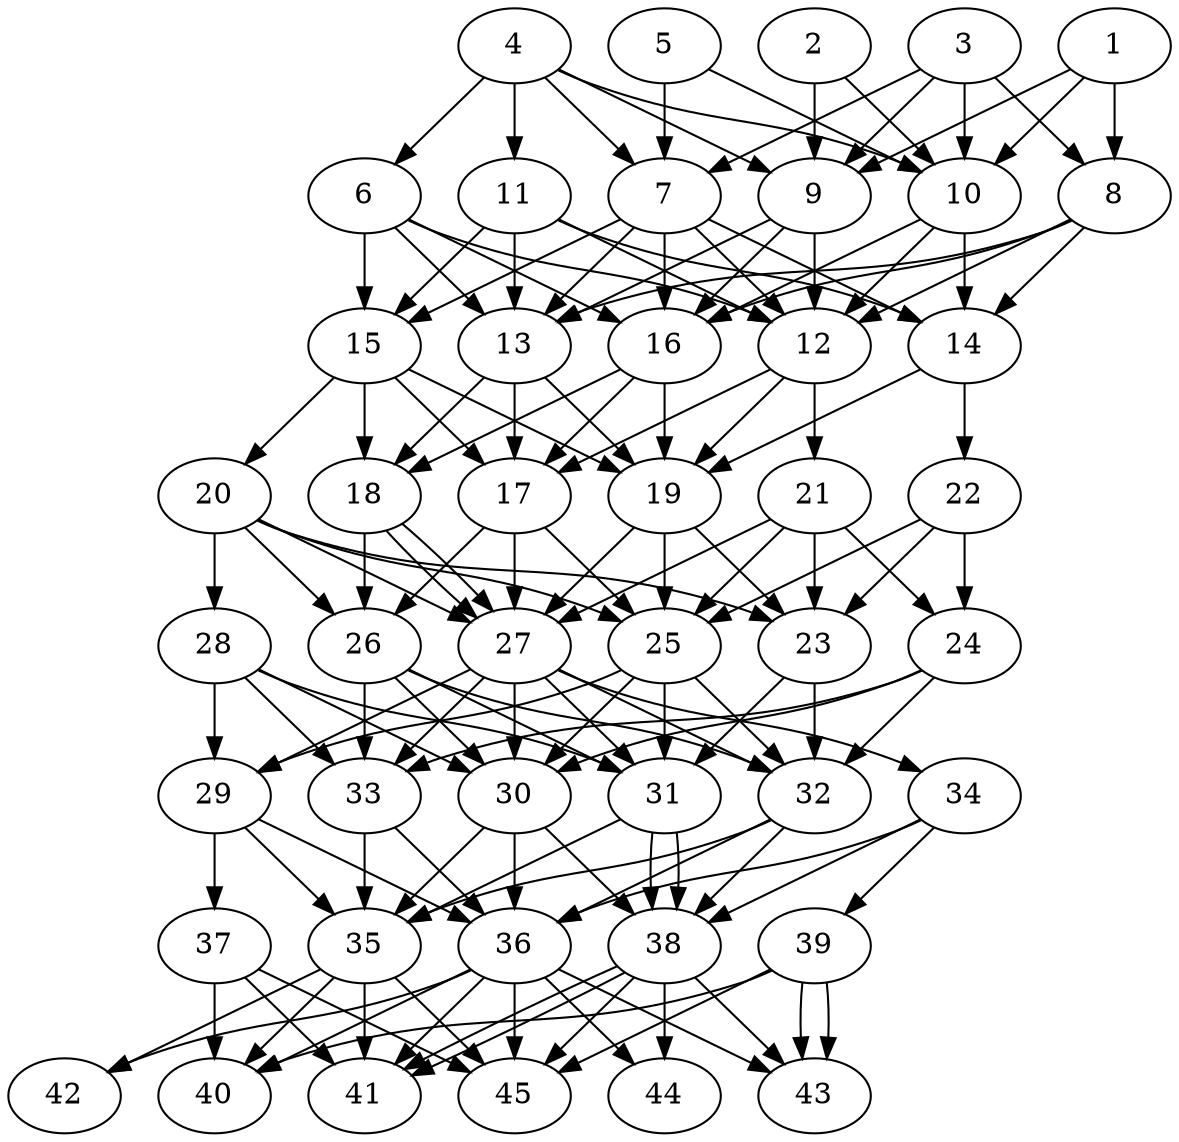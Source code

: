 // DAG automatically generated by daggen at Thu Oct  3 14:07:25 2019
// ./daggen --dot -n 45 --ccr 0.5 --fat 0.5 --regular 0.9 --density 0.9 --mindata 5242880 --maxdata 52428800 
digraph G {
  1 [size="13041664", alpha="0.12", expect_size="6520832"] 
  1 -> 8 [size ="6520832"]
  1 -> 9 [size ="6520832"]
  1 -> 10 [size ="6520832"]
  2 [size="59994112", alpha="0.15", expect_size="29997056"] 
  2 -> 9 [size ="29997056"]
  2 -> 10 [size ="29997056"]
  3 [size="12341248", alpha="0.20", expect_size="6170624"] 
  3 -> 7 [size ="6170624"]
  3 -> 8 [size ="6170624"]
  3 -> 9 [size ="6170624"]
  3 -> 10 [size ="6170624"]
  4 [size="34273280", alpha="0.09", expect_size="17136640"] 
  4 -> 6 [size ="17136640"]
  4 -> 7 [size ="17136640"]
  4 -> 9 [size ="17136640"]
  4 -> 10 [size ="17136640"]
  4 -> 11 [size ="17136640"]
  5 [size="45395968", alpha="0.10", expect_size="22697984"] 
  5 -> 7 [size ="22697984"]
  5 -> 10 [size ="22697984"]
  6 [size="23867392", alpha="0.07", expect_size="11933696"] 
  6 -> 12 [size ="11933696"]
  6 -> 13 [size ="11933696"]
  6 -> 15 [size ="11933696"]
  6 -> 16 [size ="11933696"]
  7 [size="77506560", alpha="0.17", expect_size="38753280"] 
  7 -> 12 [size ="38753280"]
  7 -> 13 [size ="38753280"]
  7 -> 14 [size ="38753280"]
  7 -> 15 [size ="38753280"]
  7 -> 16 [size ="38753280"]
  8 [size="65755136", alpha="0.04", expect_size="32877568"] 
  8 -> 12 [size ="32877568"]
  8 -> 13 [size ="32877568"]
  8 -> 14 [size ="32877568"]
  8 -> 16 [size ="32877568"]
  9 [size="56694784", alpha="0.02", expect_size="28347392"] 
  9 -> 12 [size ="28347392"]
  9 -> 13 [size ="28347392"]
  9 -> 16 [size ="28347392"]
  10 [size="55879680", alpha="0.06", expect_size="27939840"] 
  10 -> 12 [size ="27939840"]
  10 -> 14 [size ="27939840"]
  10 -> 16 [size ="27939840"]
  11 [size="18962432", alpha="0.05", expect_size="9481216"] 
  11 -> 12 [size ="9481216"]
  11 -> 13 [size ="9481216"]
  11 -> 14 [size ="9481216"]
  11 -> 15 [size ="9481216"]
  12 [size="75096064", alpha="0.08", expect_size="37548032"] 
  12 -> 17 [size ="37548032"]
  12 -> 19 [size ="37548032"]
  12 -> 21 [size ="37548032"]
  13 [size="50720768", alpha="0.02", expect_size="25360384"] 
  13 -> 17 [size ="25360384"]
  13 -> 18 [size ="25360384"]
  13 -> 19 [size ="25360384"]
  14 [size="48517120", alpha="0.09", expect_size="24258560"] 
  14 -> 19 [size ="24258560"]
  14 -> 22 [size ="24258560"]
  15 [size="91621376", alpha="0.04", expect_size="45810688"] 
  15 -> 17 [size ="45810688"]
  15 -> 18 [size ="45810688"]
  15 -> 19 [size ="45810688"]
  15 -> 20 [size ="45810688"]
  16 [size="46247936", alpha="0.02", expect_size="23123968"] 
  16 -> 17 [size ="23123968"]
  16 -> 18 [size ="23123968"]
  16 -> 19 [size ="23123968"]
  17 [size="81348608", alpha="0.14", expect_size="40674304"] 
  17 -> 25 [size ="40674304"]
  17 -> 26 [size ="40674304"]
  17 -> 27 [size ="40674304"]
  18 [size="65841152", alpha="0.10", expect_size="32920576"] 
  18 -> 26 [size ="32920576"]
  18 -> 27 [size ="32920576"]
  18 -> 27 [size ="32920576"]
  19 [size="84809728", alpha="0.10", expect_size="42404864"] 
  19 -> 23 [size ="42404864"]
  19 -> 25 [size ="42404864"]
  19 -> 27 [size ="42404864"]
  20 [size="94226432", alpha="0.02", expect_size="47113216"] 
  20 -> 23 [size ="47113216"]
  20 -> 25 [size ="47113216"]
  20 -> 26 [size ="47113216"]
  20 -> 27 [size ="47113216"]
  20 -> 28 [size ="47113216"]
  21 [size="29081600", alpha="0.15", expect_size="14540800"] 
  21 -> 23 [size ="14540800"]
  21 -> 24 [size ="14540800"]
  21 -> 25 [size ="14540800"]
  21 -> 27 [size ="14540800"]
  22 [size="54089728", alpha="0.18", expect_size="27044864"] 
  22 -> 23 [size ="27044864"]
  22 -> 24 [size ="27044864"]
  22 -> 25 [size ="27044864"]
  23 [size="90243072", alpha="0.02", expect_size="45121536"] 
  23 -> 31 [size ="45121536"]
  23 -> 32 [size ="45121536"]
  24 [size="100345856", alpha="0.10", expect_size="50172928"] 
  24 -> 30 [size ="50172928"]
  24 -> 32 [size ="50172928"]
  24 -> 33 [size ="50172928"]
  25 [size="48707584", alpha="0.07", expect_size="24353792"] 
  25 -> 29 [size ="24353792"]
  25 -> 30 [size ="24353792"]
  25 -> 31 [size ="24353792"]
  25 -> 32 [size ="24353792"]
  26 [size="66861056", alpha="0.06", expect_size="33430528"] 
  26 -> 30 [size ="33430528"]
  26 -> 31 [size ="33430528"]
  26 -> 32 [size ="33430528"]
  26 -> 33 [size ="33430528"]
  27 [size="75309056", alpha="0.19", expect_size="37654528"] 
  27 -> 29 [size ="37654528"]
  27 -> 30 [size ="37654528"]
  27 -> 31 [size ="37654528"]
  27 -> 32 [size ="37654528"]
  27 -> 33 [size ="37654528"]
  27 -> 34 [size ="37654528"]
  28 [size="44752896", alpha="0.04", expect_size="22376448"] 
  28 -> 29 [size ="22376448"]
  28 -> 30 [size ="22376448"]
  28 -> 31 [size ="22376448"]
  28 -> 33 [size ="22376448"]
  29 [size="90417152", alpha="0.18", expect_size="45208576"] 
  29 -> 35 [size ="45208576"]
  29 -> 36 [size ="45208576"]
  29 -> 37 [size ="45208576"]
  30 [size="41054208", alpha="0.03", expect_size="20527104"] 
  30 -> 35 [size ="20527104"]
  30 -> 36 [size ="20527104"]
  30 -> 38 [size ="20527104"]
  31 [size="49700864", alpha="0.09", expect_size="24850432"] 
  31 -> 35 [size ="24850432"]
  31 -> 38 [size ="24850432"]
  31 -> 38 [size ="24850432"]
  32 [size="24547328", alpha="0.09", expect_size="12273664"] 
  32 -> 35 [size ="12273664"]
  32 -> 36 [size ="12273664"]
  32 -> 38 [size ="12273664"]
  33 [size="15099904", alpha="0.17", expect_size="7549952"] 
  33 -> 35 [size ="7549952"]
  33 -> 36 [size ="7549952"]
  34 [size="23214080", alpha="0.13", expect_size="11607040"] 
  34 -> 36 [size ="11607040"]
  34 -> 38 [size ="11607040"]
  34 -> 39 [size ="11607040"]
  35 [size="72681472", alpha="0.07", expect_size="36340736"] 
  35 -> 40 [size ="36340736"]
  35 -> 41 [size ="36340736"]
  35 -> 42 [size ="36340736"]
  35 -> 45 [size ="36340736"]
  36 [size="104042496", alpha="0.08", expect_size="52021248"] 
  36 -> 40 [size ="52021248"]
  36 -> 41 [size ="52021248"]
  36 -> 42 [size ="52021248"]
  36 -> 43 [size ="52021248"]
  36 -> 44 [size ="52021248"]
  36 -> 45 [size ="52021248"]
  37 [size="36306944", alpha="0.04", expect_size="18153472"] 
  37 -> 40 [size ="18153472"]
  37 -> 41 [size ="18153472"]
  37 -> 45 [size ="18153472"]
  38 [size="30867456", alpha="0.12", expect_size="15433728"] 
  38 -> 41 [size ="15433728"]
  38 -> 41 [size ="15433728"]
  38 -> 43 [size ="15433728"]
  38 -> 44 [size ="15433728"]
  38 -> 45 [size ="15433728"]
  39 [size="48623616", alpha="0.16", expect_size="24311808"] 
  39 -> 40 [size ="24311808"]
  39 -> 43 [size ="24311808"]
  39 -> 43 [size ="24311808"]
  39 -> 45 [size ="24311808"]
  40 [size="41414656", alpha="0.18", expect_size="20707328"] 
  41 [size="54634496", alpha="0.03", expect_size="27317248"] 
  42 [size="96757760", alpha="0.18", expect_size="48378880"] 
  43 [size="43657216", alpha="0.09", expect_size="21828608"] 
  44 [size="29937664", alpha="0.20", expect_size="14968832"] 
  45 [size="93632512", alpha="0.18", expect_size="46816256"] 
}
